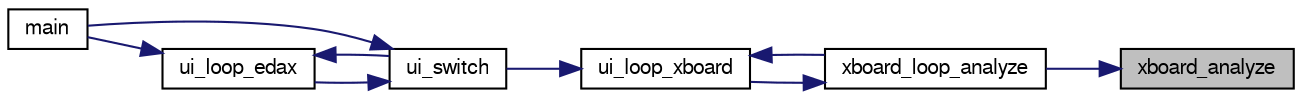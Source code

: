 digraph "xboard_analyze"
{
 // LATEX_PDF_SIZE
  bgcolor="transparent";
  edge [fontname="FreeSans",fontsize="10",labelfontname="FreeSans",labelfontsize="10"];
  node [fontname="FreeSans",fontsize="10",shape=record];
  rankdir="RL";
  Node1 [label="xboard_analyze",height=0.2,width=0.4,color="black", fillcolor="grey75", style="filled", fontcolor="black",tooltip="Analyze."];
  Node1 -> Node2 [dir="back",color="midnightblue",fontsize="10",style="solid",fontname="FreeSans"];
  Node2 [label="xboard_loop_analyze",height=0.2,width=0.4,color="black",URL="$xboard_8c.html#a6ec4f7e4a6e59e32b5eb95b566f098c8",tooltip="Analyze."];
  Node2 -> Node3 [dir="back",color="midnightblue",fontsize="10",style="solid",fontname="FreeSans"];
  Node3 [label="ui_loop_xboard",height=0.2,width=0.4,color="black",URL="$ui_8h.html#af80ec70d3d08eb4c17c84d3997aaba0f",tooltip="Loop event."];
  Node3 -> Node4 [dir="back",color="midnightblue",fontsize="10",style="solid",fontname="FreeSans"];
  Node4 [label="ui_switch",height=0.2,width=0.4,color="black",URL="$ui_8c.html#a4234d6b0fd690186ef0ec2fc2eba2d4d",tooltip="Switch between different User Interface."];
  Node4 -> Node5 [dir="back",color="midnightblue",fontsize="10",style="solid",fontname="FreeSans"];
  Node5 [label="main",height=0.2,width=0.4,color="black",URL="$main_8c.html#a3c04138a5bfe5d72780bb7e82a18e627",tooltip="edax main function."];
  Node4 -> Node6 [dir="back",color="midnightblue",fontsize="10",style="solid",fontname="FreeSans"];
  Node6 [label="ui_loop_edax",height=0.2,width=0.4,color="black",URL="$edax_8c.html#a2354b96c7688bae32bedb6203d672f50",tooltip="Loop event."];
  Node6 -> Node5 [dir="back",color="midnightblue",fontsize="10",style="solid",fontname="FreeSans"];
  Node6 -> Node4 [dir="back",color="midnightblue",fontsize="10",style="solid",fontname="FreeSans"];
  Node3 -> Node2 [dir="back",color="midnightblue",fontsize="10",style="solid",fontname="FreeSans"];
}
